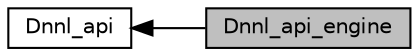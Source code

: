 digraph "Dnnl_api_engine"
{
  edge [fontname="Helvetica",fontsize="10",labelfontname="Helvetica",labelfontsize="10"];
  node [fontname="Helvetica",fontsize="10",shape=box];
  rankdir=LR;
  Node1 [label="Dnnl_api_engine",height=0.2,width=0.4,color="black", fillcolor="grey75", style="filled", fontcolor="black",tooltip=" "];
  Node2 [label="Dnnl_api",height=0.2,width=0.4,color="black", fillcolor="white", style="filled",URL="$group__dnnl__api.html",tooltip=" "];
  Node2->Node1 [shape=plaintext, dir="back", style="solid"];
}
